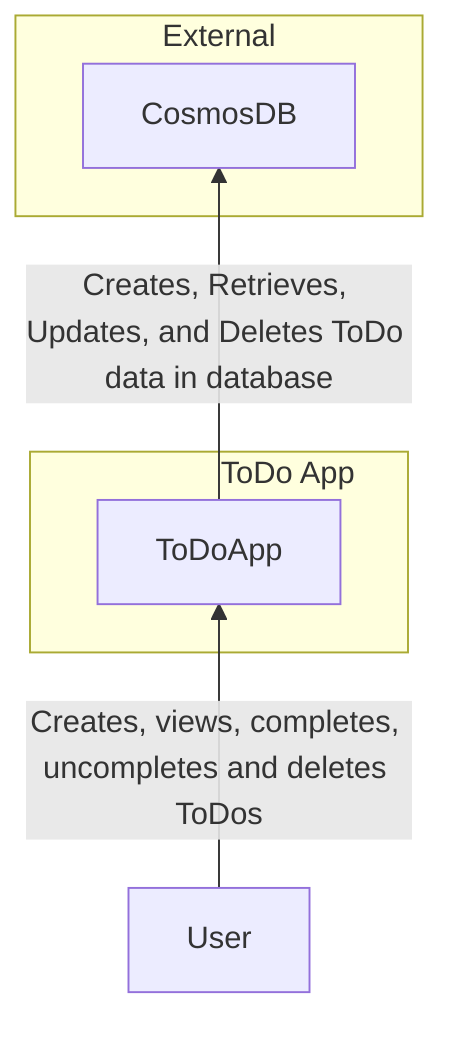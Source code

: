 flowchart BT
    User -->|Creates, views, completes, uncompletes and deletes ToDos| ToDoApp
    subgraph App[&nbsp&nbsp&nbsp&nbsp&nbsp&nbsp&nbsp&nbsp&nbsp&nbsp&nbsp&nbsp&nbsp&nbsp&nbsp&nbspToDo App]
        ToDoApp
    end
    subgraph External
        CosmosDB
    end
    ToDoApp -->|Creates, Retrieves, Updates, and Deletes ToDo data in database| CosmosDB